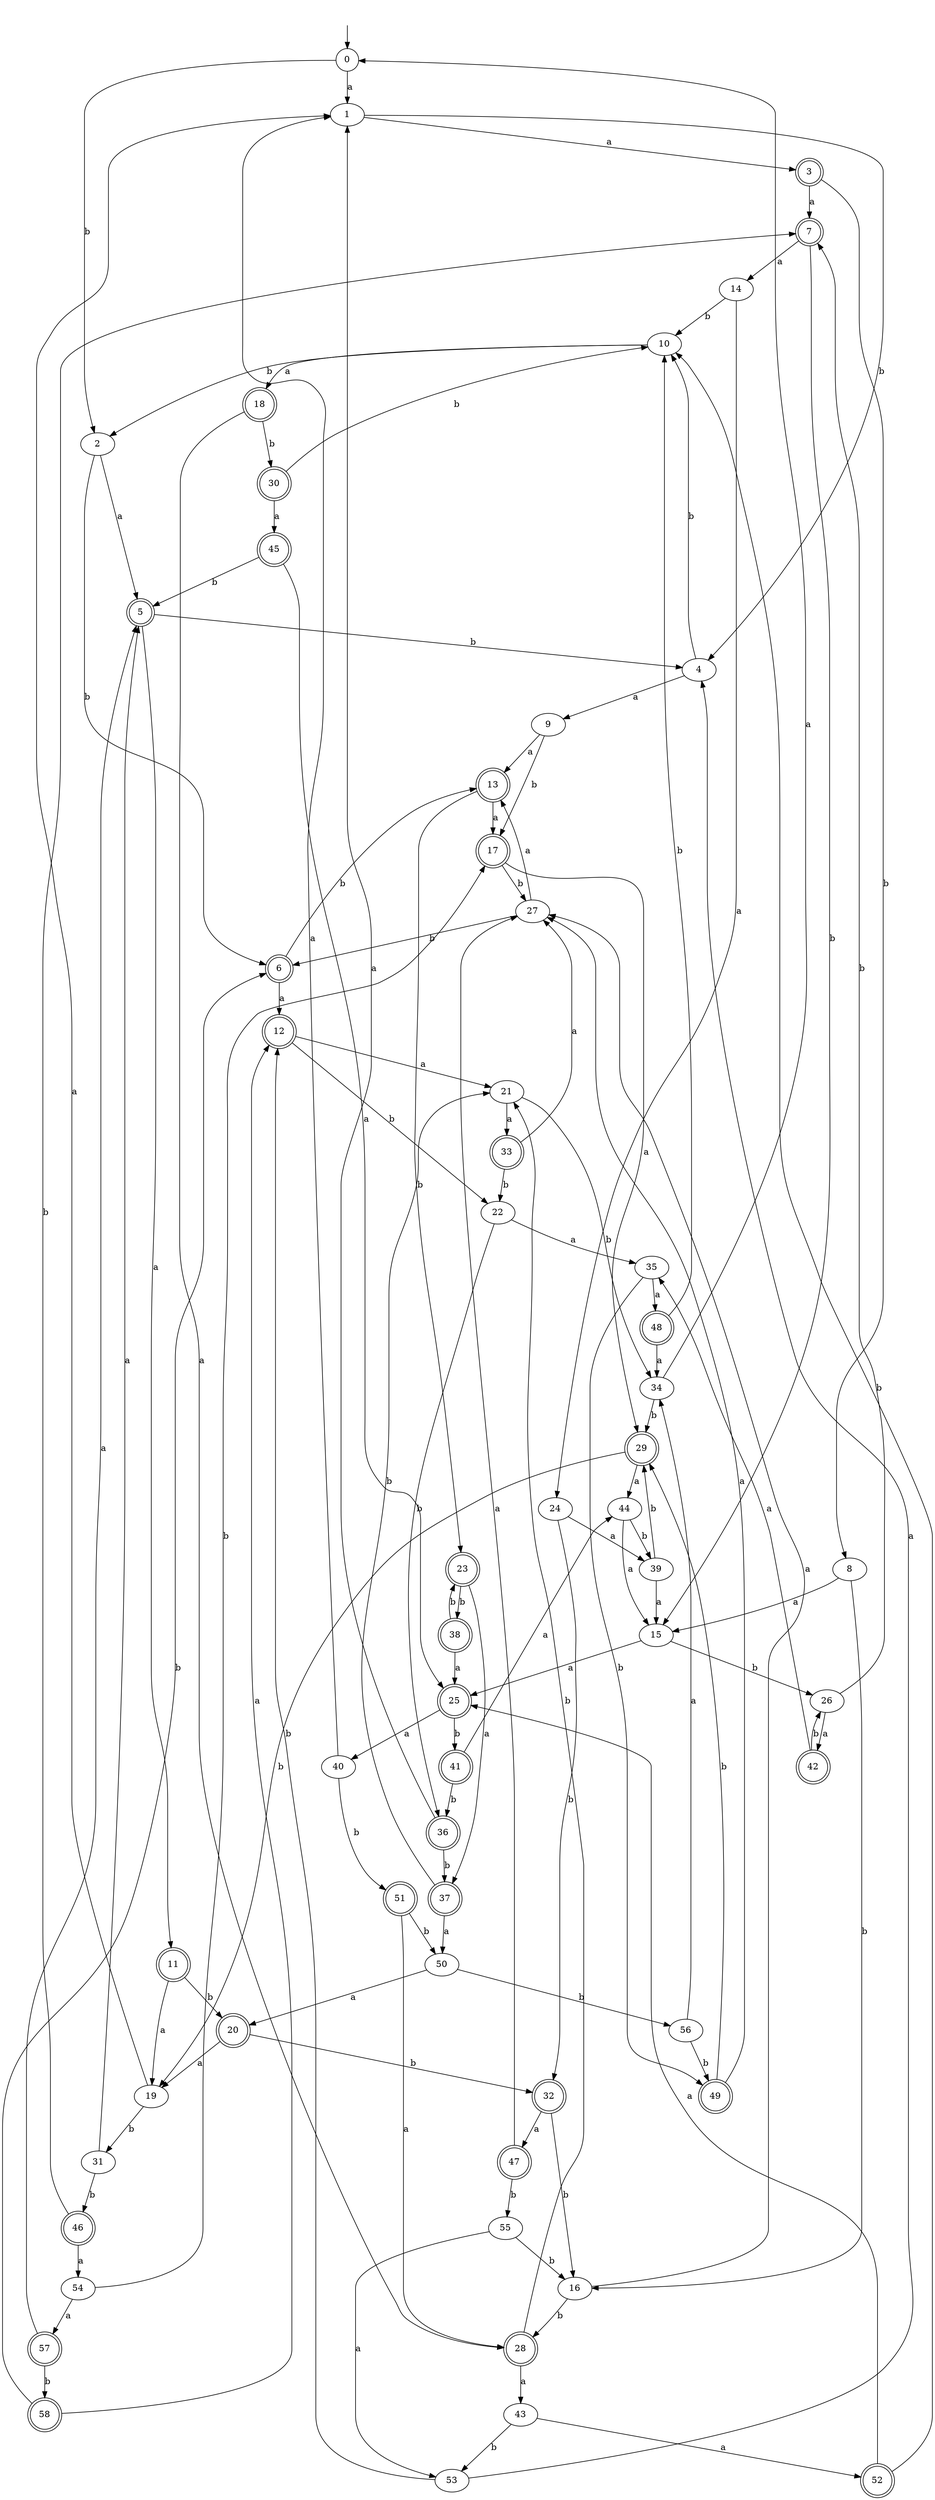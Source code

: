 digraph RandomDFA {
  __start0 [label="", shape=none];
  __start0 -> 0 [label=""];
  0 [shape=circle]
  0 -> 1 [label="a"]
  0 -> 2 [label="b"]
  1
  1 -> 3 [label="a"]
  1 -> 4 [label="b"]
  2
  2 -> 5 [label="a"]
  2 -> 6 [label="b"]
  3 [shape=doublecircle]
  3 -> 7 [label="a"]
  3 -> 8 [label="b"]
  4
  4 -> 9 [label="a"]
  4 -> 10 [label="b"]
  5 [shape=doublecircle]
  5 -> 11 [label="a"]
  5 -> 4 [label="b"]
  6 [shape=doublecircle]
  6 -> 12 [label="a"]
  6 -> 13 [label="b"]
  7 [shape=doublecircle]
  7 -> 14 [label="a"]
  7 -> 15 [label="b"]
  8
  8 -> 15 [label="a"]
  8 -> 16 [label="b"]
  9
  9 -> 13 [label="a"]
  9 -> 17 [label="b"]
  10
  10 -> 18 [label="a"]
  10 -> 2 [label="b"]
  11 [shape=doublecircle]
  11 -> 19 [label="a"]
  11 -> 20 [label="b"]
  12 [shape=doublecircle]
  12 -> 21 [label="a"]
  12 -> 22 [label="b"]
  13 [shape=doublecircle]
  13 -> 17 [label="a"]
  13 -> 23 [label="b"]
  14
  14 -> 24 [label="a"]
  14 -> 10 [label="b"]
  15
  15 -> 25 [label="a"]
  15 -> 26 [label="b"]
  16
  16 -> 27 [label="a"]
  16 -> 28 [label="b"]
  17 [shape=doublecircle]
  17 -> 29 [label="a"]
  17 -> 27 [label="b"]
  18 [shape=doublecircle]
  18 -> 28 [label="a"]
  18 -> 30 [label="b"]
  19
  19 -> 1 [label="a"]
  19 -> 31 [label="b"]
  20 [shape=doublecircle]
  20 -> 19 [label="a"]
  20 -> 32 [label="b"]
  21
  21 -> 33 [label="a"]
  21 -> 34 [label="b"]
  22
  22 -> 35 [label="a"]
  22 -> 36 [label="b"]
  23 [shape=doublecircle]
  23 -> 37 [label="a"]
  23 -> 38 [label="b"]
  24
  24 -> 39 [label="a"]
  24 -> 32 [label="b"]
  25 [shape=doublecircle]
  25 -> 40 [label="a"]
  25 -> 41 [label="b"]
  26
  26 -> 42 [label="a"]
  26 -> 7 [label="b"]
  27
  27 -> 13 [label="a"]
  27 -> 6 [label="b"]
  28 [shape=doublecircle]
  28 -> 43 [label="a"]
  28 -> 21 [label="b"]
  29 [shape=doublecircle]
  29 -> 44 [label="a"]
  29 -> 19 [label="b"]
  30 [shape=doublecircle]
  30 -> 45 [label="a"]
  30 -> 10 [label="b"]
  31
  31 -> 5 [label="a"]
  31 -> 46 [label="b"]
  32 [shape=doublecircle]
  32 -> 47 [label="a"]
  32 -> 16 [label="b"]
  33 [shape=doublecircle]
  33 -> 27 [label="a"]
  33 -> 22 [label="b"]
  34
  34 -> 0 [label="a"]
  34 -> 29 [label="b"]
  35
  35 -> 48 [label="a"]
  35 -> 49 [label="b"]
  36 [shape=doublecircle]
  36 -> 1 [label="a"]
  36 -> 37 [label="b"]
  37 [shape=doublecircle]
  37 -> 50 [label="a"]
  37 -> 21 [label="b"]
  38 [shape=doublecircle]
  38 -> 25 [label="a"]
  38 -> 23 [label="b"]
  39
  39 -> 15 [label="a"]
  39 -> 29 [label="b"]
  40
  40 -> 1 [label="a"]
  40 -> 51 [label="b"]
  41 [shape=doublecircle]
  41 -> 44 [label="a"]
  41 -> 36 [label="b"]
  42 [shape=doublecircle]
  42 -> 35 [label="a"]
  42 -> 26 [label="b"]
  43
  43 -> 52 [label="a"]
  43 -> 53 [label="b"]
  44
  44 -> 15 [label="a"]
  44 -> 39 [label="b"]
  45 [shape=doublecircle]
  45 -> 25 [label="a"]
  45 -> 5 [label="b"]
  46 [shape=doublecircle]
  46 -> 54 [label="a"]
  46 -> 7 [label="b"]
  47 [shape=doublecircle]
  47 -> 27 [label="a"]
  47 -> 55 [label="b"]
  48 [shape=doublecircle]
  48 -> 34 [label="a"]
  48 -> 10 [label="b"]
  49 [shape=doublecircle]
  49 -> 27 [label="a"]
  49 -> 29 [label="b"]
  50
  50 -> 20 [label="a"]
  50 -> 56 [label="b"]
  51 [shape=doublecircle]
  51 -> 28 [label="a"]
  51 -> 50 [label="b"]
  52 [shape=doublecircle]
  52 -> 25 [label="a"]
  52 -> 10 [label="b"]
  53
  53 -> 4 [label="a"]
  53 -> 12 [label="b"]
  54
  54 -> 57 [label="a"]
  54 -> 17 [label="b"]
  55
  55 -> 53 [label="a"]
  55 -> 16 [label="b"]
  56
  56 -> 34 [label="a"]
  56 -> 49 [label="b"]
  57 [shape=doublecircle]
  57 -> 5 [label="a"]
  57 -> 58 [label="b"]
  58 [shape=doublecircle]
  58 -> 12 [label="a"]
  58 -> 6 [label="b"]
}

